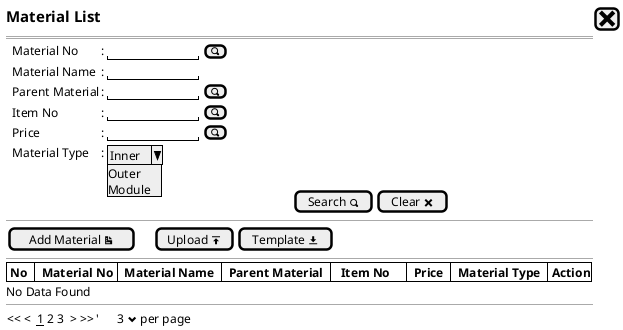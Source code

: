 @startsalt
{
  <size:15><b>Material List | [<size:25><&x>]|*
  ==
  {
    .|Material No      |: |"           "|[<&magnifying-glass>]|*
    .|Material Name    |: |"           "|*
    .|Parent Material  |: |"           "|[<&magnifying-glass>]|*
    .|Item No          |: |"           "|[<&magnifying-glass>]|*
    .|Price            |: |"           "|[<&magnifying-glass>]|*
    .|Material Type    |: | { ^Inner^Outer^Module^ } |*  
    .
  }
    {|                                                                                           |[Search <&magnifying-glass>]|[Clear <&x>]|}
  
  --
  {
  [Add Material <&document>] |.|.|.|[Upload <&data-transfer-upload>]| [Template <&data-transfer-download>]|*
  }
  --
  {#
    | <b>No  |  <b>Material No | <b> Material Name  |  <b>Parent Material  |  <b> Item No     | <b> Price  | <b> Material Type  |<b> Action |*|*|*|*|*|*|*
  }
  No Data Found
  --
  {
  << <  __1__ 2 3  > >>  |'      3 <&chevron-bottom> per page |*
  }  
}
@endsalt
